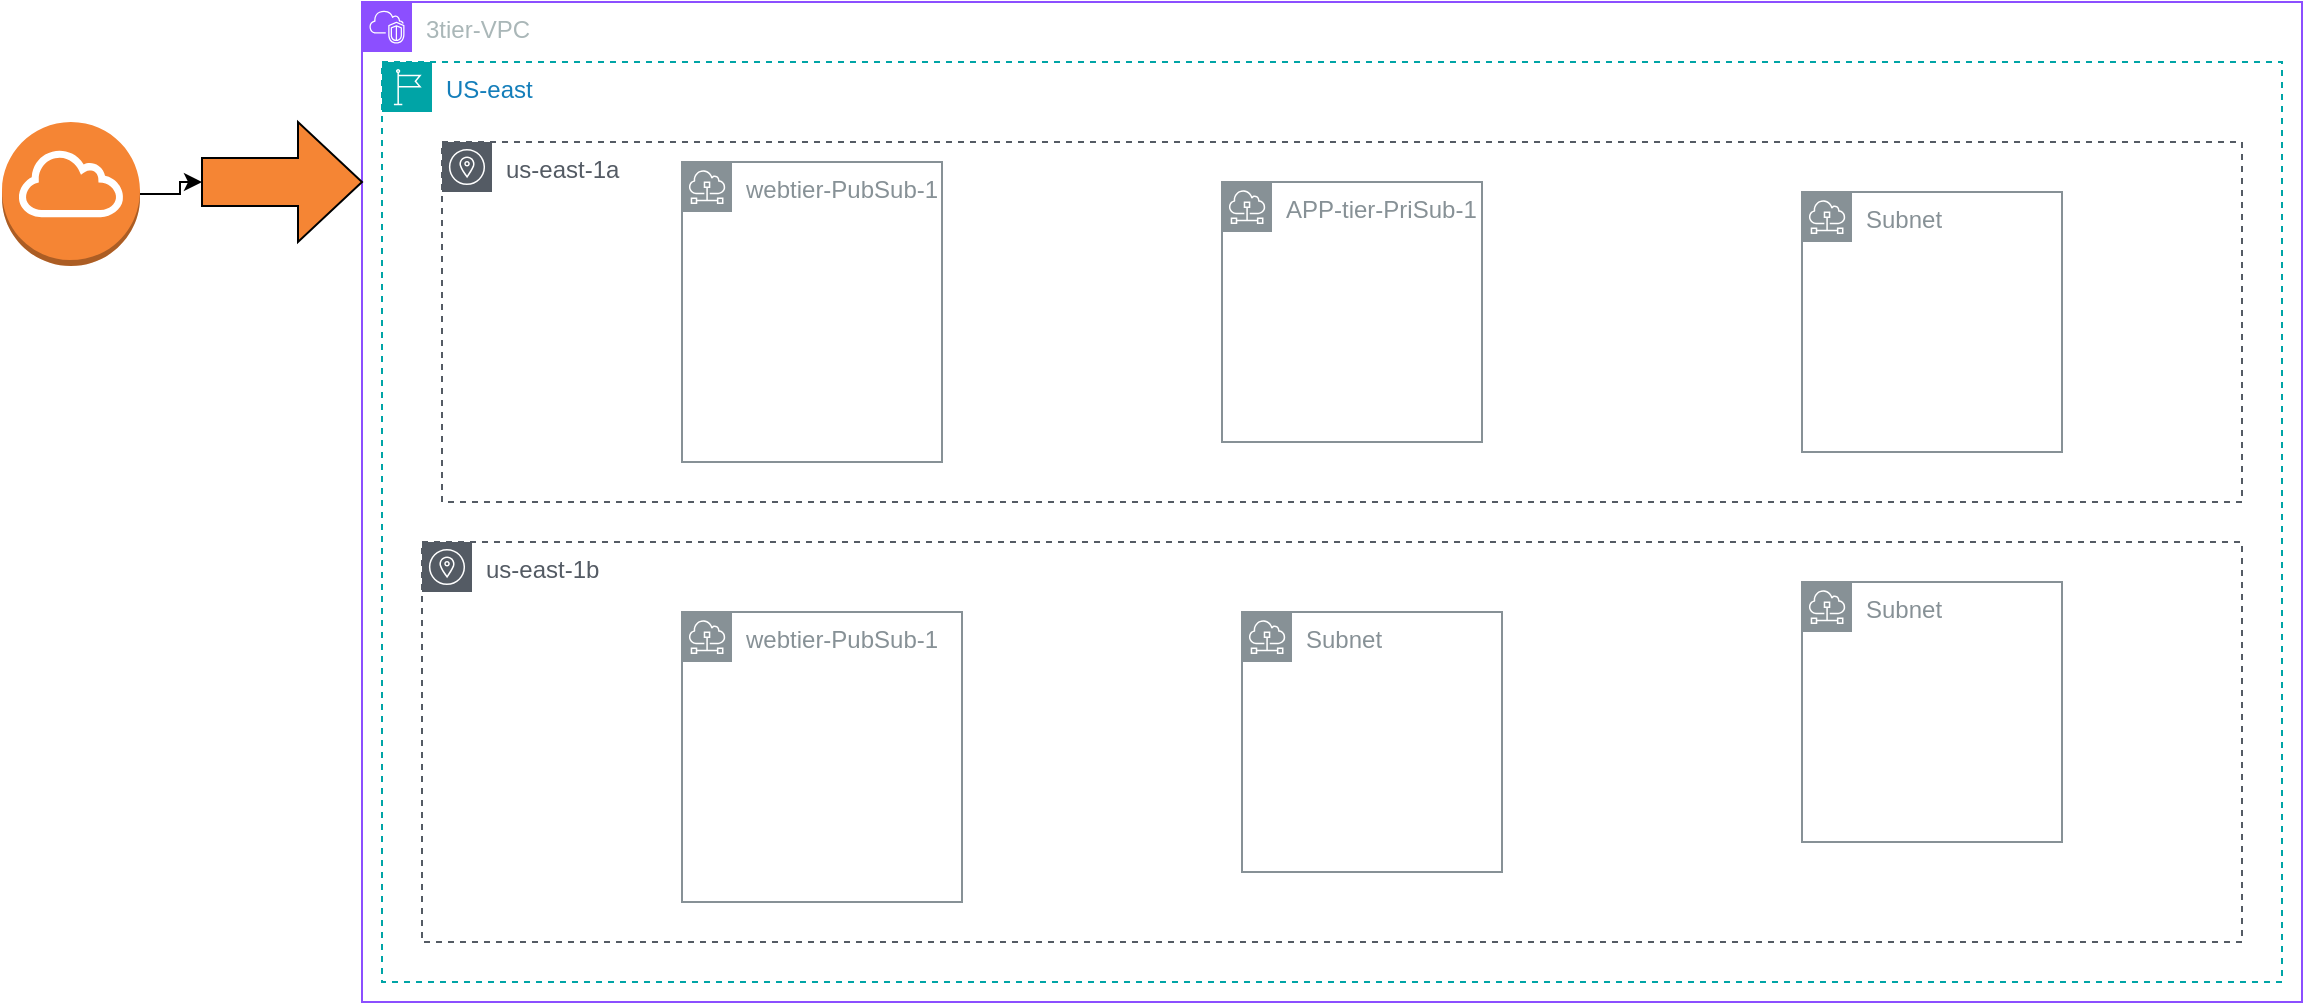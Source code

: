 <mxfile version="26.2.14">
  <diagram name="Page-1" id="wp1vN_EcB9PVwbdR_TTC">
    <mxGraphModel dx="2059" dy="642" grid="1" gridSize="10" guides="1" tooltips="1" connect="1" arrows="1" fold="1" page="1" pageScale="1" pageWidth="850" pageHeight="1100" math="0" shadow="0">
      <root>
        <mxCell id="0" />
        <mxCell id="1" parent="0" />
        <mxCell id="LSXj0VK2o3YOv4iEomhP-1" value="3tier-VPC" style="points=[[0,0],[0.25,0],[0.5,0],[0.75,0],[1,0],[1,0.25],[1,0.5],[1,0.75],[1,1],[0.75,1],[0.5,1],[0.25,1],[0,1],[0,0.75],[0,0.5],[0,0.25]];outlineConnect=0;gradientColor=none;html=1;whiteSpace=wrap;fontSize=12;fontStyle=0;container=1;pointerEvents=0;collapsible=0;recursiveResize=0;shape=mxgraph.aws4.group;grIcon=mxgraph.aws4.group_vpc2;strokeColor=#8C4FFF;fillColor=none;verticalAlign=top;align=left;spacingLeft=30;fontColor=#AAB7B8;dashed=0;" vertex="1" parent="1">
          <mxGeometry x="80" y="50" width="970" height="500" as="geometry" />
        </mxCell>
        <mxCell id="LSXj0VK2o3YOv4iEomhP-2" value="US-east" style="points=[[0,0],[0.25,0],[0.5,0],[0.75,0],[1,0],[1,0.25],[1,0.5],[1,0.75],[1,1],[0.75,1],[0.5,1],[0.25,1],[0,1],[0,0.75],[0,0.5],[0,0.25]];outlineConnect=0;gradientColor=none;html=1;whiteSpace=wrap;fontSize=12;fontStyle=0;container=1;pointerEvents=0;collapsible=0;recursiveResize=0;shape=mxgraph.aws4.group;grIcon=mxgraph.aws4.group_region;strokeColor=#00A4A6;fillColor=none;verticalAlign=top;align=left;spacingLeft=30;fontColor=#147EBA;dashed=1;" vertex="1" parent="1">
          <mxGeometry x="90" y="80" width="950" height="460" as="geometry" />
        </mxCell>
        <mxCell id="LSXj0VK2o3YOv4iEomhP-9" value="us-east-1b" style="sketch=0;outlineConnect=0;gradientColor=none;html=1;whiteSpace=wrap;fontSize=12;fontStyle=0;shape=mxgraph.aws4.group;grIcon=mxgraph.aws4.group_availability_zone;strokeColor=#545B64;fillColor=none;verticalAlign=top;align=left;spacingLeft=30;fontColor=#545B64;dashed=1;" vertex="1" parent="LSXj0VK2o3YOv4iEomhP-2">
          <mxGeometry x="20" y="240" width="910" height="200" as="geometry" />
        </mxCell>
        <mxCell id="LSXj0VK2o3YOv4iEomhP-15" value="webtier-PubSub-1" style="sketch=0;outlineConnect=0;gradientColor=none;html=1;whiteSpace=wrap;fontSize=12;fontStyle=0;shape=mxgraph.aws4.group;grIcon=mxgraph.aws4.group_subnet;strokeColor=#879196;fillColor=none;verticalAlign=top;align=left;spacingLeft=30;fontColor=#879196;dashed=0;" vertex="1" parent="LSXj0VK2o3YOv4iEomhP-2">
          <mxGeometry x="150" y="275" width="140" height="145" as="geometry" />
        </mxCell>
        <mxCell id="LSXj0VK2o3YOv4iEomhP-18" value="Subnet" style="sketch=0;outlineConnect=0;gradientColor=none;html=1;whiteSpace=wrap;fontSize=12;fontStyle=0;shape=mxgraph.aws4.group;grIcon=mxgraph.aws4.group_subnet;strokeColor=#879196;fillColor=none;verticalAlign=top;align=left;spacingLeft=30;fontColor=#879196;dashed=0;" vertex="1" parent="LSXj0VK2o3YOv4iEomhP-2">
          <mxGeometry x="430" y="275" width="130" height="130" as="geometry" />
        </mxCell>
        <mxCell id="LSXj0VK2o3YOv4iEomhP-20" value="Subnet" style="sketch=0;outlineConnect=0;gradientColor=none;html=1;whiteSpace=wrap;fontSize=12;fontStyle=0;shape=mxgraph.aws4.group;grIcon=mxgraph.aws4.group_subnet;strokeColor=#879196;fillColor=none;verticalAlign=top;align=left;spacingLeft=30;fontColor=#879196;dashed=0;" vertex="1" parent="LSXj0VK2o3YOv4iEomhP-2">
          <mxGeometry x="710" y="260" width="130" height="130" as="geometry" />
        </mxCell>
        <mxCell id="LSXj0VK2o3YOv4iEomhP-6" value="" style="edgeStyle=orthogonalEdgeStyle;rounded=0;orthogonalLoop=1;jettySize=auto;html=1;" edge="1" parent="1" source="LSXj0VK2o3YOv4iEomhP-4" target="LSXj0VK2o3YOv4iEomhP-5">
          <mxGeometry relative="1" as="geometry" />
        </mxCell>
        <mxCell id="LSXj0VK2o3YOv4iEomhP-4" value="" style="outlineConnect=0;dashed=0;verticalLabelPosition=bottom;verticalAlign=top;align=center;html=1;shape=mxgraph.aws3.internet_gateway;fillColor=#F58534;gradientColor=none;" vertex="1" parent="1">
          <mxGeometry x="-100" y="110" width="69" height="72" as="geometry" />
        </mxCell>
        <mxCell id="LSXj0VK2o3YOv4iEomhP-5" value="" style="shape=singleArrow;whiteSpace=wrap;html=1;arrowWidth=0.4;arrowSize=0.4;verticalAlign=top;fillColor=#F58534;dashed=0;gradientColor=none;" vertex="1" parent="1">
          <mxGeometry y="110" width="80" height="60" as="geometry" />
        </mxCell>
        <mxCell id="LSXj0VK2o3YOv4iEomhP-7" value="us-east-1a" style="sketch=0;outlineConnect=0;gradientColor=none;html=1;whiteSpace=wrap;fontSize=12;fontStyle=0;shape=mxgraph.aws4.group;grIcon=mxgraph.aws4.group_availability_zone;strokeColor=#545B64;fillColor=none;verticalAlign=top;align=left;spacingLeft=30;fontColor=#545B64;dashed=1;" vertex="1" parent="1">
          <mxGeometry x="120" y="120" width="900" height="180" as="geometry" />
        </mxCell>
        <mxCell id="LSXj0VK2o3YOv4iEomhP-16" value="webtier-PubSub-1" style="sketch=0;outlineConnect=0;gradientColor=none;html=1;whiteSpace=wrap;fontSize=12;fontStyle=0;shape=mxgraph.aws4.group;grIcon=mxgraph.aws4.group_subnet;strokeColor=#879196;fillColor=none;verticalAlign=top;align=left;spacingLeft=30;fontColor=#879196;dashed=0;" vertex="1" parent="1">
          <mxGeometry x="240" y="130" width="130" height="150" as="geometry" />
        </mxCell>
        <mxCell id="LSXj0VK2o3YOv4iEomhP-17" value="APP-tier-PriSub-1" style="sketch=0;outlineConnect=0;gradientColor=none;html=1;whiteSpace=wrap;fontSize=12;fontStyle=0;shape=mxgraph.aws4.group;grIcon=mxgraph.aws4.group_subnet;strokeColor=#879196;fillColor=none;verticalAlign=top;align=left;spacingLeft=30;fontColor=#879196;dashed=0;" vertex="1" parent="1">
          <mxGeometry x="510" y="140" width="130" height="130" as="geometry" />
        </mxCell>
        <mxCell id="LSXj0VK2o3YOv4iEomhP-19" value="Subnet" style="sketch=0;outlineConnect=0;gradientColor=none;html=1;whiteSpace=wrap;fontSize=12;fontStyle=0;shape=mxgraph.aws4.group;grIcon=mxgraph.aws4.group_subnet;strokeColor=#879196;fillColor=none;verticalAlign=top;align=left;spacingLeft=30;fontColor=#879196;dashed=0;" vertex="1" parent="1">
          <mxGeometry x="800" y="145" width="130" height="130" as="geometry" />
        </mxCell>
      </root>
    </mxGraphModel>
  </diagram>
</mxfile>
